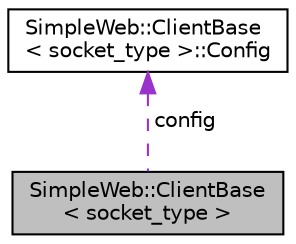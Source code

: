 digraph "SimpleWeb::ClientBase&lt; socket_type &gt;"
{
  edge [fontname="Helvetica",fontsize="10",labelfontname="Helvetica",labelfontsize="10"];
  node [fontname="Helvetica",fontsize="10",shape=record];
  Node1 [label="SimpleWeb::ClientBase\l\< socket_type \>",height=0.2,width=0.4,color="black", fillcolor="grey75", style="filled", fontcolor="black"];
  Node2 -> Node1 [dir="back",color="darkorchid3",fontsize="10",style="dashed",label=" config" ,fontname="Helvetica"];
  Node2 [label="SimpleWeb::ClientBase\l\< socket_type \>::Config",height=0.2,width=0.4,color="black", fillcolor="white", style="filled",URL="$classSimpleWeb_1_1ClientBase_1_1Config.html"];
}
